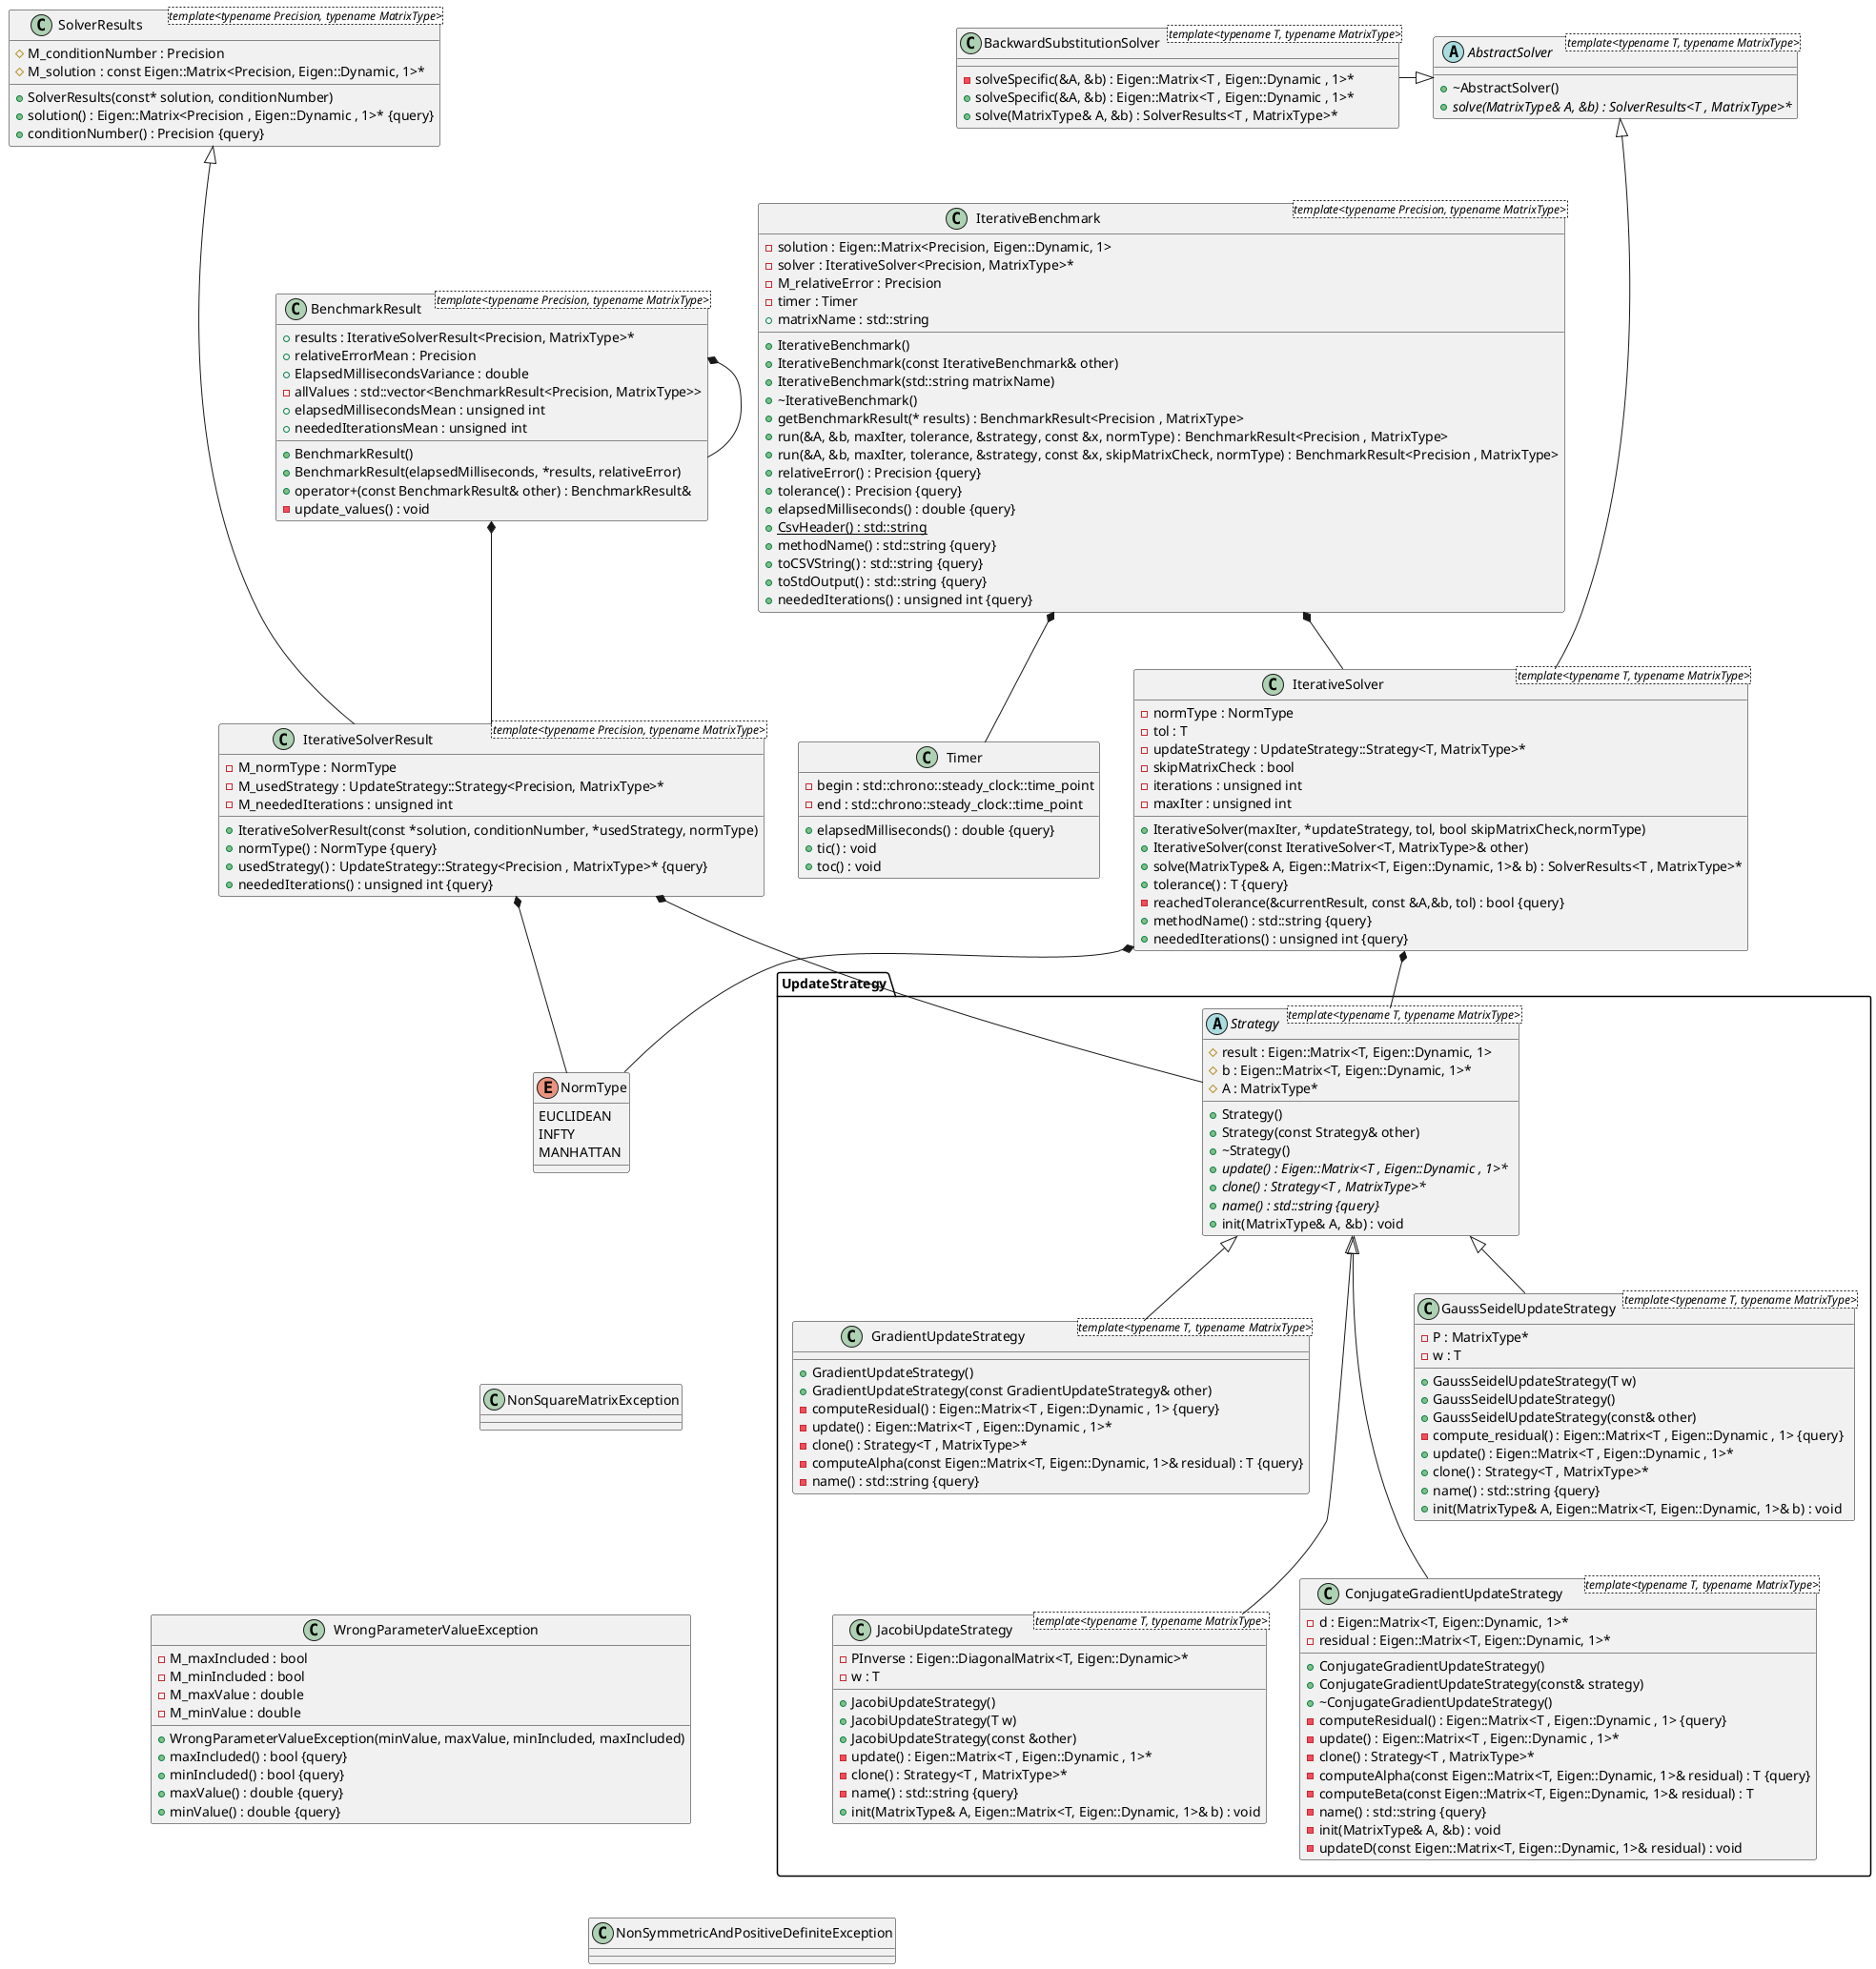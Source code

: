 @startuml
/' Objects '/

abstract class AbstractSolver <template<typename T, typename MatrixType>> {
	+~AbstractSolver()
	+{abstract} solve(MatrixType& A, &b) : SolverResults<T , MatrixType>*
}


class BackwardSubstitutionSolver <template<typename T, typename MatrixType>> {
	-solveSpecific(&A, &b) : Eigen::Matrix<T , Eigen::Dynamic , 1>*
	+solveSpecific(&A, &b) : Eigen::Matrix<T , Eigen::Dynamic , 1>*
	+solve(MatrixType& A, &b) : SolverResults<T , MatrixType>*
}


class IterativeBenchmark <template<typename Precision, typename MatrixType>> {
	+IterativeBenchmark()
	+IterativeBenchmark(const IterativeBenchmark& other)
	+IterativeBenchmark(std::string matrixName)
	+~IterativeBenchmark()
	+getBenchmarkResult(* results) : BenchmarkResult<Precision , MatrixType>
	+run(&A, &b, maxIter, tolerance, &strategy, const &x, normType) : BenchmarkResult<Precision , MatrixType>
	+run(&A, &b, maxIter, tolerance, &strategy, const &x, skipMatrixCheck, normType) : BenchmarkResult<Precision , MatrixType>
	-solution : Eigen::Matrix<Precision, Eigen::Dynamic, 1>
	-solver : IterativeSolver<Precision, MatrixType>*
	-M_relativeError : Precision
	+relativeError() : Precision {query}
	+tolerance() : Precision {query}
	-timer : Timer
	+elapsedMilliseconds() : double {query}
	+{static} CsvHeader() : std::string
	+matrixName : std::string
	+methodName() : std::string {query}
	+toCSVString() : std::string {query}
	+toStdOutput() : std::string {query}
	+neededIterations() : unsigned int {query}
}


class IterativeSolver <template<typename T, typename MatrixType>> {
	+IterativeSolver(maxIter, *updateStrategy, tol, bool skipMatrixCheck,normType)
	+IterativeSolver(const IterativeSolver<T, MatrixType>& other)
	-normType : NormType
	+solve(MatrixType& A, Eigen::Matrix<T, Eigen::Dynamic, 1>& b) : SolverResults<T , MatrixType>*
	-tol : T
	+tolerance() : T {query}
	-updateStrategy : UpdateStrategy::Strategy<T, MatrixType>*
	-reachedTolerance(&currentResult, const &A,&b, tol) : bool {query}
	-skipMatrixCheck : bool
	+methodName() : std::string {query}
	-iterations : unsigned int
	-maxIter : unsigned int
	+neededIterations() : unsigned int {query}
}


class IterativeSolverResult <template<typename Precision, typename MatrixType>> {
	+IterativeSolverResult(const *solution, conditionNumber, *usedStrategy, normType)
	-M_normType : NormType
	+normType() : NormType {query}
	+usedStrategy() : UpdateStrategy::Strategy<Precision , MatrixType>* {query}
	-M_usedStrategy : UpdateStrategy::Strategy<Precision, MatrixType>*
	-M_neededIterations : unsigned int
	+neededIterations() : unsigned int {query}
}


class NonSquareMatrixException {
}


class NonSymmetricAndPositiveDefiniteException {
}


class SolverResults <template<typename Precision, typename MatrixType>> {
	+SolverResults(const* solution, conditionNumber)
	+solution() : Eigen::Matrix<Precision , Eigen::Dynamic , 1>* {query}
	#M_conditionNumber : Precision
	+conditionNumber() : Precision {query}
	#M_solution : const Eigen::Matrix<Precision, Eigen::Dynamic, 1>*
}


class Timer {
	+elapsedMilliseconds() : double {query}
	-begin : std::chrono::steady_clock::time_point
	-end : std::chrono::steady_clock::time_point
	+tic() : void
	+toc() : void
}


class WrongParameterValueException {
	+WrongParameterValueException(minValue, maxValue, minIncluded, maxIncluded)
	-M_maxIncluded : bool
	-M_minIncluded : bool
	+maxIncluded() : bool {query}
	+minIncluded() : bool {query}
	-M_maxValue : double
	-M_minValue : double
	+maxValue() : double {query}
	+minValue() : double {query}
}


enum NormType {
	EUCLIDEAN
	INFTY
	MANHATTAN
}


class BenchmarkResult <template<typename Precision, typename MatrixType>> {
	+BenchmarkResult()
	+BenchmarkResult(elapsedMilliseconds, *results, relativeError)
	+operator+(const BenchmarkResult& other) : BenchmarkResult&
	+results : IterativeSolverResult<Precision, MatrixType>*
	+relativeErrorMean : Precision
	+ElapsedMillisecondsVariance : double
	-allValues : std::vector<BenchmarkResult<Precision, MatrixType>>
	+elapsedMillisecondsMean : unsigned int
	+neededIterationsMean : unsigned int
	-update_values() : void
}


namespace UpdateStrategy {
	class ConjugateGradientUpdateStrategy <template<typename T, typename MatrixType>> {
		+ConjugateGradientUpdateStrategy()
		+ConjugateGradientUpdateStrategy(const& strategy)
		+~ConjugateGradientUpdateStrategy()
		-computeResidual() : Eigen::Matrix<T , Eigen::Dynamic , 1> {query}
		-update() : Eigen::Matrix<T , Eigen::Dynamic , 1>*
		-d : Eigen::Matrix<T, Eigen::Dynamic, 1>*
		-residual : Eigen::Matrix<T, Eigen::Dynamic, 1>*
		-clone() : Strategy<T , MatrixType>*
		-computeAlpha(const Eigen::Matrix<T, Eigen::Dynamic, 1>& residual) : T {query}
		-computeBeta(const Eigen::Matrix<T, Eigen::Dynamic, 1>& residual) : T
		-name() : std::string {query}
		-init(MatrixType& A, &b) : void
		-updateD(const Eigen::Matrix<T, Eigen::Dynamic, 1>& residual) : void
	}

	class GaussSeidelUpdateStrategy <template<typename T, typename MatrixType>> {
		+GaussSeidelUpdateStrategy(T w)
		+GaussSeidelUpdateStrategy()
		+GaussSeidelUpdateStrategy(const& other)
		-compute_residual() : Eigen::Matrix<T , Eigen::Dynamic , 1> {query}
		+update() : Eigen::Matrix<T , Eigen::Dynamic , 1>*
		-P : MatrixType*
		+clone() : Strategy<T , MatrixType>*
		-w : T
		+name() : std::string {query}
		+init(MatrixType& A, Eigen::Matrix<T, Eigen::Dynamic, 1>& b) : void
	}

	class GradientUpdateStrategy <template<typename T, typename MatrixType>> {
		+GradientUpdateStrategy()
		+GradientUpdateStrategy(const GradientUpdateStrategy& other)
		-computeResidual() : Eigen::Matrix<T , Eigen::Dynamic , 1> {query}
		-update() : Eigen::Matrix<T , Eigen::Dynamic , 1>*
		-clone() : Strategy<T , MatrixType>*
		-computeAlpha(const Eigen::Matrix<T, Eigen::Dynamic, 1>& residual) : T {query}
		-name() : std::string {query}
	}

	class JacobiUpdateStrategy <template<typename T, typename MatrixType>> {
		+JacobiUpdateStrategy()
		+JacobiUpdateStrategy(T w)
		+JacobiUpdateStrategy(const &other)
		-PInverse : Eigen::DiagonalMatrix<T, Eigen::Dynamic>*
		-update() : Eigen::Matrix<T , Eigen::Dynamic , 1>*
		-clone() : Strategy<T , MatrixType>*
		-w : T
		-name() : std::string {query}
		+init(MatrixType& A, Eigen::Matrix<T, Eigen::Dynamic, 1>& b) : void
	}

	abstract class Strategy <template<typename T, typename MatrixType>> {
		+Strategy()
		+Strategy(const Strategy& other)
		+~Strategy()
		+{abstract} update() : Eigen::Matrix<T , Eigen::Dynamic , 1>*
		#result : Eigen::Matrix<T, Eigen::Dynamic, 1>
		#b : Eigen::Matrix<T, Eigen::Dynamic, 1>*
		#A : MatrixType*
		+{abstract} clone() : Strategy<T , MatrixType>*
		+{abstract} name() : std::string {query}
		+init(MatrixType& A, &b) : void
	}
}





/' Inheritance relationships '/

BackwardSubstitutionSolver -|> .AbstractSolver


.AbstractSolver <|--- .IterativeSolver


.SolverResults <|--- .IterativeSolverResult


UpdateStrategy.Strategy <|--- UpdateStrategy.ConjugateGradientUpdateStrategy


UpdateStrategy.Strategy <|-- UpdateStrategy.GaussSeidelUpdateStrategy


UpdateStrategy.Strategy <|-- UpdateStrategy.GradientUpdateStrategy


UpdateStrategy.Strategy <|--- UpdateStrategy.JacobiUpdateStrategy





/' Aggregation relationships '/

.BenchmarkResult *-- .BenchmarkResult


.BenchmarkResult *-- .IterativeSolverResult


.IterativeBenchmark *-- .IterativeSolver


.IterativeBenchmark *-- .Timer


.IterativeSolver *-- .NormType


.IterativeSolver *-- UpdateStrategy.Strategy


.IterativeSolverResult *-- .NormType


.IterativeSolverResult *-- UpdateStrategy.Strategy


together {
  class NonSymmetricAndPositiveDefiniteException
  class NonSquareMatrixException
  class WrongParameterValueException
}

NormType -[hidden]- NonSquareMatrixException
NormType -[hidden]--- NonSymmetricAndPositiveDefiniteException
NormType -[hidden]-- WrongParameterValueException

/' Nested objects '/
@enduml
